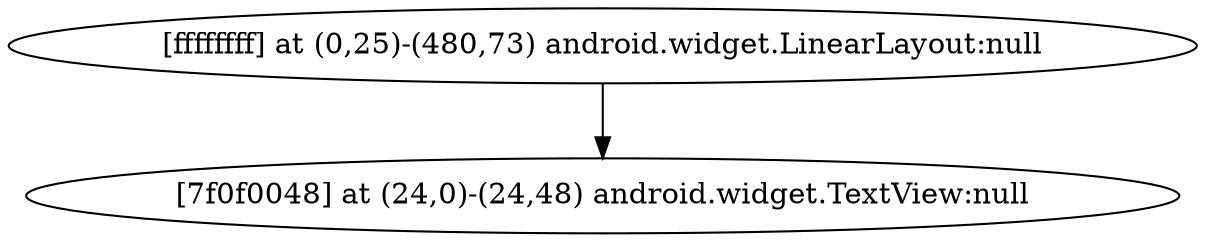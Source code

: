 strict digraph G {
  1 [ label="[ffffffff] at (0,25)-(480,73) android.widget.LinearLayout:null" ];
  2 [ label="[7f0f0048] at (24,0)-(24,48) android.widget.TextView:null" ];
  1 -> 2;
}
